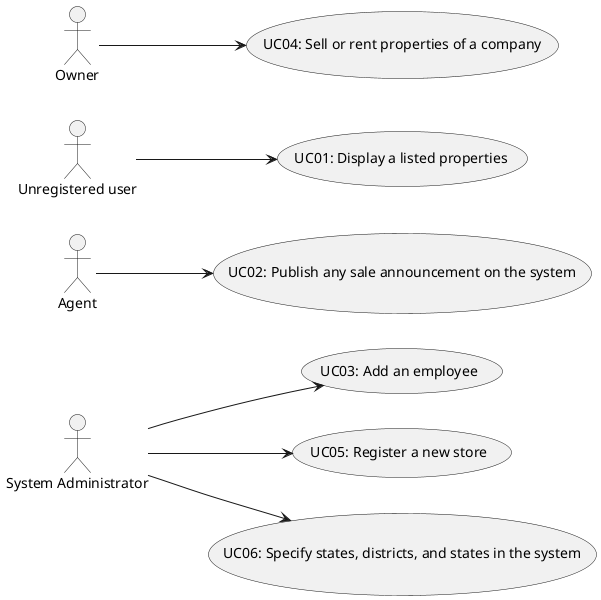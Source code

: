 @startuml

left to right direction

 :System Administrator: as admin
 :Agent: as agent
 :Unregistered user: as user
 :Owner: as owner

    usecase "UC01: Display a listed properties" as UC1
    usecase "UC02: Publish any sale announcement on the system" as UC2
    usecase "UC03: Add an employee" as UC3
    usecase "UC04: Sell or rent properties of a company" as UC4
    usecase "UC05: Register a new store" as UC5
    usecase "UC06: Specify states, districts, and states in the system" as UC6

 admin --> UC5
 admin --> UC3
 admin --> UC6

 user --> UC1

 agent --> UC2

 owner --> UC4



@enduml